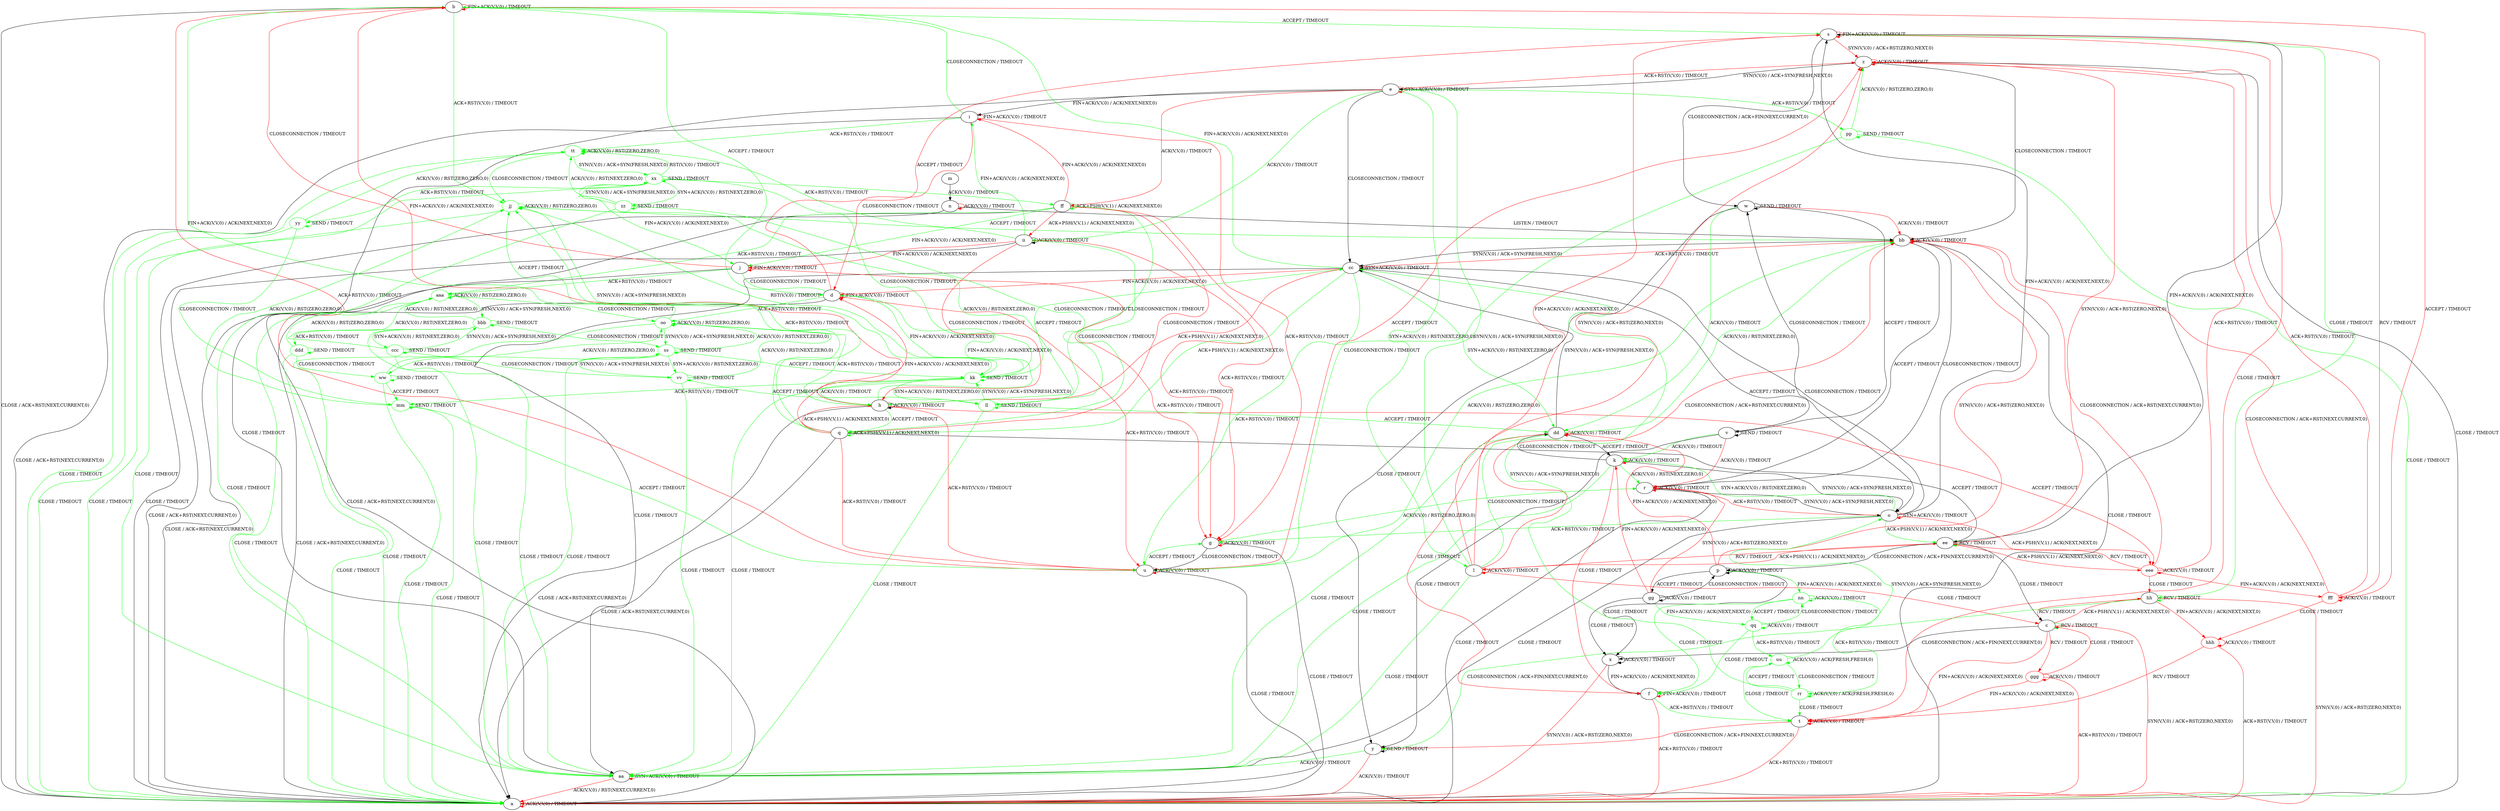 digraph "" {
	graph ["Incoming time"=1.0693864822387695,
		"Outgoing time"=10.327541828155518,
		Output="{'States': 60, 'Transitions': 945, 'Filename': '../results/tcp/TCP_Windows8_Server-TCP_FreeBSD_Server-yices-1.dot'}",
		Reference="{'States': 39, 'Transitions': 495, 'Filename': '../subjects/tcp/TCP_Windows8_Server.dot'}",
		Solver=yices,
		Updated="{'States': 56, 'Transitions': 716, 'Filename': '../subjects/tcp/TCP_FreeBSD_Server.dot'}",
		"f-measure"=0.4393063583815029,
		precision=0.3715083798882682,
		recall=0.5373737373737374
	];
	a -> a [key=0,
	color=red,
	label="ACK(V,V,0) / TIMEOUT"];
b -> a [key=0,
label="CLOSE / ACK+RST(NEXT,CURRENT,0)"];
b -> b [key=0,
color=red,
label="FIN+ACK(V,V,0) / TIMEOUT"];
b -> s [key=0,
color=green,
label="ACCEPT / TIMEOUT"];
b -> u [key=0,
color=red,
label="ACK+RST(V,V,0) / TIMEOUT"];
jj [color=green];
b -> jj [key=0,
color=green,
label="ACK+RST(V,V,0) / TIMEOUT"];
fff [color=red];
b -> fff [key=0,
color=red,
label="ACCEPT / TIMEOUT"];
c -> a [key=0,
color=red,
label="SYN(V,V,0) / ACK+RST(ZERO,NEXT,0)"];
c -> c [key=0,
color=green,
label="RCV / TIMEOUT"];
c -> t [key=0,
color=red,
label="FIN+ACK(V,V,0) / ACK(NEXT,NEXT,0)"];
c -> x [key=0,
label="CLOSECONNECTION / ACK+FIN(NEXT,CURRENT,0)"];
c -> hh [key=0,
color=red,
label="ACK+PSH(V,V,1) / ACK(NEXT,NEXT,0)"];
ggg [color=red];
c -> ggg [key=0,
color=red,
label="RCV / TIMEOUT"];
d -> a [key=0,
label="CLOSE / ACK+RST(NEXT,CURRENT,0)"];
d -> b [key=0,
color=green,
label="ACCEPT / TIMEOUT"];
d -> d [key=0,
color=red,
label="FIN+ACK(V,V,0) / TIMEOUT"];
d -> s [key=0,
color=red,
label="ACCEPT / TIMEOUT"];
d -> u [key=0,
color=red,
label="ACK+RST(V,V,0) / TIMEOUT"];
oo [color=green];
d -> oo [key=0,
color=green,
label="ACK+RST(V,V,0) / TIMEOUT"];
e -> e [key=0,
color=red,
label="SYN+ACK(V,V,0) / TIMEOUT"];
e -> i [key=0,
label="FIN+ACK(V,V,0) / ACK(NEXT,NEXT,0)"];
e -> l [key=0,
color=green,
label="SYN+ACK(V,V,0) / RST(NEXT,ZERO,0)"];
e -> z [key=0,
color=red,
label="ACK+RST(V,V,0) / TIMEOUT"];
e -> aa [key=0,
label="CLOSE / TIMEOUT"];
e -> cc [key=0,
label="CLOSECONNECTION / TIMEOUT"];
e -> ff [key=0,
color=red,
label="ACK(V,V,0) / TIMEOUT"];
e -> ii [key=0,
color=green,
label="ACK(V,V,0) / TIMEOUT"];
pp [color=green];
e -> pp [key=0,
color=green,
label="ACK+RST(V,V,0) / TIMEOUT"];
f -> a [key=0,
color=red,
label="ACK+RST(V,V,0) / TIMEOUT"];
f -> f [key=0,
color=red,
label="FIN+ACK(V,V,0) / TIMEOUT"];
f -> t [key=0,
color=green,
label="ACK+RST(V,V,0) / TIMEOUT"];
g -> a [key=0,
label="CLOSE / TIMEOUT"];
g -> g [key=0,
color=red,
label="ACK(V,V,0) / TIMEOUT"];
g -> r [key=0,
color=green,
label="ACK(V,V,0) / RST(ZERO,ZERO,0)"];
g -> u [key=0,
label="CLOSECONNECTION / TIMEOUT"];
h -> a [key=0,
label="CLOSE / ACK+RST(NEXT,CURRENT,0)"];
h -> b [key=0,
color=red,
label="FIN+ACK(V,V,0) / ACK(NEXT,NEXT,0)"];
h -> d [key=0,
color=green,
label="FIN+ACK(V,V,0) / ACK(NEXT,NEXT,0)"];
h -> h [key=0,
label="ACK(V,V,0) / TIMEOUT"];
h -> q [key=0,
color=green,
label="ACCEPT / TIMEOUT"];
h -> u [key=0,
color=red,
label="ACK+RST(V,V,0) / TIMEOUT"];
h -> oo [key=0,
color=green,
label="ACK+RST(V,V,0) / TIMEOUT"];
eee [color=red];
h -> eee [key=0,
color=red,
label="ACCEPT / TIMEOUT"];
i -> a [key=0,
label="CLOSE / ACK+RST(NEXT,CURRENT,0)"];
i -> b [key=0,
color=green,
label="CLOSECONNECTION / TIMEOUT"];
i -> d [key=0,
color=red,
label="CLOSECONNECTION / TIMEOUT"];
i -> g [key=0,
color=red,
label="ACK+RST(V,V,0) / TIMEOUT"];
i -> i [key=0,
color=red,
label="FIN+ACK(V,V,0) / TIMEOUT"];
tt [color=green];
i -> tt [key=0,
color=green,
label="ACK+RST(V,V,0) / TIMEOUT"];
j -> a [key=0,
label="CLOSE / ACK+RST(NEXT,CURRENT,0)"];
j -> b [key=0,
color=red,
label="CLOSECONNECTION / TIMEOUT"];
j -> d [key=0,
color=green,
label="CLOSECONNECTION / TIMEOUT"];
j -> g [key=0,
color=red,
label="ACK+RST(V,V,0) / TIMEOUT"];
j -> j [key=0,
color=red,
label="FIN+ACK(V,V,0) / TIMEOUT"];
aaa [color=green];
j -> aaa [key=0,
color=green,
label="ACK+RST(V,V,0) / TIMEOUT"];
k -> f [key=0,
color=red,
label="CLOSE / TIMEOUT"];
k -> k [key=0,
color=red,
label="ACK(V,V,0) / TIMEOUT"];
k -> o [key=0,
label="SYN(V,V,0) / ACK+SYN(FRESH,NEXT,0)"];
k -> r [key=0,
color=green,
label="ACK(V,V,0) / RST(NEXT,ZERO,0)"];
k -> aa [key=0,
color=green,
label="CLOSE / TIMEOUT"];
k -> dd [key=0,
label="CLOSECONNECTION / TIMEOUT"];
l -> c [key=0,
color=red,
label="CLOSE / TIMEOUT"];
l -> e [key=0,
color=green,
label="SYN(V,V,0) / ACK+SYN(FRESH,NEXT,0)"];
l -> l [key=0,
color=red,
label="ACK(V,V,0) / TIMEOUT"];
l -> s [key=0,
color=red,
label="FIN+ACK(V,V,0) / ACK(NEXT,NEXT,0)"];
l -> z [key=0,
color=red,
label="SYN(V,V,0) / ACK+RST(ZERO,NEXT,0)"];
l -> aa [key=0,
color=green,
label="CLOSE / TIMEOUT"];
l -> bb [key=0,
color=red,
label="CLOSECONNECTION / ACK+RST(NEXT,CURRENT,0)"];
l -> dd [key=0,
color=green,
label="CLOSECONNECTION / TIMEOUT"];
l -> ee [key=0,
color=red,
label="ACK+PSH(V,V,1) / ACK(NEXT,NEXT,0)"];
m -> n [key=0];
n -> a [key=0,
label="CLOSE / TIMEOUT"];
n -> n [key=0,
color=red,
label="ACK(V,V,0) / TIMEOUT"];
n -> bb [key=0,
label="LISTEN / TIMEOUT"];
o -> g [key=0,
color=green,
label="ACK+RST(V,V,0) / TIMEOUT"];
o -> k [key=0,
color=green,
label="SYN+ACK(V,V,0) / RST(NEXT,ZERO,0)"];
o -> o [key=0,
color=red,
label="SYN+ACK(V,V,0) / TIMEOUT"];
o -> r [key=0,
color=red,
label="ACK+RST(V,V,0) / TIMEOUT"];
o -> s [key=0,
label="FIN+ACK(V,V,0) / ACK(NEXT,NEXT,0)"];
o -> aa [key=0,
label="CLOSE / TIMEOUT"];
o -> cc [key=0,
label="CLOSECONNECTION / TIMEOUT"];
o -> ee [key=0,
color=green,
label="ACK+PSH(V,V,1) / ACK(NEXT,NEXT,0)"];
o -> eee [key=0,
color=red,
label="ACK+PSH(V,V,1) / ACK(NEXT,NEXT,0)"];
p -> p [key=0,
label="ACK(V,V,0) / TIMEOUT"];
p -> x [key=0,
label="CLOSE / TIMEOUT"];
p -> bb [key=0,
color=red,
label="SYN(V,V,0) / ACK+RST(ZERO,NEXT,0)"];
p -> dd [key=0,
color=red,
label="FIN+ACK(V,V,0) / ACK(NEXT,NEXT,0)"];
p -> gg [key=0,
label="ACCEPT / TIMEOUT"];
nn [color=green];
p -> nn [key=0,
color=green,
label="FIN+ACK(V,V,0) / ACK(NEXT,NEXT,0)"];
q -> a [key=0,
label="CLOSE / ACK+RST(NEXT,CURRENT,0)"];
q -> b [key=0,
color=green,
label="FIN+ACK(V,V,0) / ACK(NEXT,NEXT,0)"];
q -> d [key=0,
color=red,
label="FIN+ACK(V,V,0) / ACK(NEXT,NEXT,0)"];
q -> h [key=0,
color=red,
label="ACK+PSH(V,V,1) / ACK(NEXT,NEXT,0)"];
q -> q [key=0,
color=green,
label="ACK+PSH(V,V,1) / ACK(NEXT,NEXT,0)"];
q -> u [key=0,
color=red,
label="ACK+RST(V,V,0) / TIMEOUT"];
q -> ee [key=0,
label="ACCEPT / TIMEOUT"];
q -> jj [key=0,
color=green,
label="ACK+RST(V,V,0) / TIMEOUT"];
r -> a [key=0,
label="CLOSE / TIMEOUT"];
r -> o [key=0,
label="SYN(V,V,0) / ACK+SYN(FRESH,NEXT,0)"];
r -> r [key=0,
color=red,
label="ACK(V,V,0) / TIMEOUT"];
r -> bb [key=0,
label="CLOSECONNECTION / TIMEOUT"];
s -> s [key=0,
color=red,
label="FIN+ACK(V,V,0) / TIMEOUT"];
s -> t [key=0,
color=red,
label="CLOSE / TIMEOUT"];
s -> w [key=0,
label="CLOSECONNECTION / ACK+FIN(NEXT,CURRENT,0)"];
s -> z [key=0,
color=red,
label="SYN(V,V,0) / ACK+RST(ZERO,NEXT,0)"];
s -> hh [key=0,
color=green,
label="CLOSE / TIMEOUT"];
t -> a [key=0,
color=red,
label="ACK+RST(V,V,0) / TIMEOUT"];
t -> t [key=0,
color=red,
label="ACK(V,V,0) / TIMEOUT"];
t -> y [key=0,
color=red,
label="CLOSECONNECTION / ACK+FIN(NEXT,CURRENT,0)"];
u -> a [key=0,
label="CLOSE / TIMEOUT"];
u -> g [key=0,
color=green,
label="ACCEPT / TIMEOUT"];
u -> u [key=0,
color=red,
label="ACK(V,V,0) / TIMEOUT"];
u -> z [key=0,
color=red,
label="ACCEPT / TIMEOUT"];
u -> bb [key=0,
color=green,
label="ACK(V,V,0) / RST(ZERO,ZERO,0)"];
v -> k [key=0,
color=green,
label="ACK(V,V,0) / TIMEOUT"];
v -> r [key=0,
color=red,
label="ACK(V,V,0) / TIMEOUT"];
v -> v [key=0,
label="SEND / TIMEOUT"];
v -> w [key=0,
label="CLOSECONNECTION / TIMEOUT"];
v -> y [key=0,
label="CLOSE / TIMEOUT"];
w -> v [key=0,
label="ACCEPT / TIMEOUT"];
w -> w [key=0,
label="SEND / TIMEOUT"];
w -> y [key=0,
label="CLOSE / TIMEOUT"];
w -> bb [key=0,
color=red,
label="ACK(V,V,0) / TIMEOUT"];
w -> dd [key=0,
color=green,
label="ACK(V,V,0) / TIMEOUT"];
x -> a [key=0,
color=red,
label="SYN(V,V,0) / ACK+RST(ZERO,NEXT,0)"];
x -> f [key=0,
label="FIN+ACK(V,V,0) / ACK(NEXT,NEXT,0)"];
x -> x [key=0,
label="ACK(V,V,0) / TIMEOUT"];
y -> a [key=0,
color=red,
label="ACK(V,V,0) / TIMEOUT"];
y -> y [key=0,
label="SEND / TIMEOUT"];
y -> aa [key=0,
color=green,
label="ACK(V,V,0) / TIMEOUT"];
z -> a [key=0,
label="CLOSE / TIMEOUT"];
z -> e [key=0,
label="SYN(V,V,0) / ACK+SYN(FRESH,NEXT,0)"];
z -> z [key=0,
color=red,
label="ACK(V,V,0) / TIMEOUT"];
z -> bb [key=0,
label="CLOSECONNECTION / TIMEOUT"];
aa -> a [key=0,
color=red,
label="ACK(V,V,0) / RST(NEXT,CURRENT,0)"];
aa -> aa [key=0,
color=red,
label="SYN+ACK(V,V,0) / TIMEOUT"];
bb -> a [key=0,
label="CLOSE / TIMEOUT"];
bb -> r [key=0,
label="ACCEPT / TIMEOUT"];
bb -> bb [key=0,
color=red,
label="ACK(V,V,0) / TIMEOUT"];
bb -> cc [key=0,
label="SYN(V,V,0) / ACK+SYN(FRESH,NEXT,0)"];
cc -> b [key=0,
color=green,
label="FIN+ACK(V,V,0) / ACK(NEXT,NEXT,0)"];
cc -> d [key=0,
color=red,
label="FIN+ACK(V,V,0) / ACK(NEXT,NEXT,0)"];
cc -> h [key=0,
color=red,
label="ACK+PSH(V,V,1) / ACK(NEXT,NEXT,0)"];
cc -> o [key=0,
label="ACCEPT / TIMEOUT"];
cc -> q [key=0,
color=green,
label="ACK+PSH(V,V,1) / ACK(NEXT,NEXT,0)"];
cc -> u [key=0,
color=green,
label="ACK+RST(V,V,0) / TIMEOUT"];
cc -> aa [key=0,
label="CLOSE / TIMEOUT"];
cc -> bb [key=0,
color=red,
label="ACK+RST(V,V,0) / TIMEOUT"];
cc -> cc [key=0,
color=red,
label="SYN+ACK(V,V,0) / TIMEOUT"];
cc -> dd [key=0,
color=green,
label="SYN+ACK(V,V,0) / RST(NEXT,ZERO,0)"];
dd -> f [key=0,
color=red,
label="CLOSE / TIMEOUT"];
dd -> k [key=0,
label="ACCEPT / TIMEOUT"];
dd -> aa [key=0,
color=green,
label="CLOSE / TIMEOUT"];
dd -> bb [key=0,
color=green,
label="ACK(V,V,0) / RST(NEXT,ZERO,0)"];
dd -> cc [key=0,
label="SYN(V,V,0) / ACK+SYN(FRESH,NEXT,0)"];
dd -> dd [key=0,
color=red,
label="ACK(V,V,0) / TIMEOUT"];
ee -> c [key=0,
label="CLOSE / TIMEOUT"];
ee -> l [key=0,
color=red,
label="RCV / TIMEOUT"];
ee -> p [key=0,
label="CLOSECONNECTION / ACK+FIN(NEXT,CURRENT,0)"];
ee -> s [key=0,
label="FIN+ACK(V,V,0) / ACK(NEXT,NEXT,0)"];
ee -> z [key=0,
color=red,
label="SYN(V,V,0) / ACK+RST(ZERO,NEXT,0)"];
ee -> ee [key=0,
color=green,
label="RCV / TIMEOUT"];
ee -> eee [key=0,
color=red,
label="ACK+PSH(V,V,1) / ACK(NEXT,NEXT,0)"];
ff -> a [key=0,
label="CLOSE / ACK+RST(NEXT,CURRENT,0)"];
ff -> g [key=0,
color=red,
label="ACK+RST(V,V,0) / TIMEOUT"];
ff -> h [key=0,
color=green,
label="CLOSECONNECTION / TIMEOUT"];
ff -> i [key=0,
color=red,
label="FIN+ACK(V,V,0) / ACK(NEXT,NEXT,0)"];
ff -> j [key=0,
color=green,
label="FIN+ACK(V,V,0) / ACK(NEXT,NEXT,0)"];
ff -> q [key=0,
color=red,
label="CLOSECONNECTION / TIMEOUT"];
ff -> ff [key=0,
color=green,
label="ACK+PSH(V,V,1) / ACK(NEXT,NEXT,0)"];
ff -> ii [key=0,
color=red,
label="ACK+PSH(V,V,1) / ACK(NEXT,NEXT,0)"];
ff -> aaa [key=0,
color=green,
label="ACK+RST(V,V,0) / TIMEOUT"];
gg -> k [key=0,
color=red,
label="FIN+ACK(V,V,0) / ACK(NEXT,NEXT,0)"];
gg -> p [key=0,
label="CLOSECONNECTION / TIMEOUT"];
gg -> r [key=0,
color=red,
label="SYN(V,V,0) / ACK+RST(ZERO,NEXT,0)"];
gg -> x [key=0,
label="CLOSE / TIMEOUT"];
gg -> gg [key=0,
label="ACK(V,V,0) / TIMEOUT"];
qq [color=green];
gg -> qq [key=0,
color=green,
label="FIN+ACK(V,V,0) / ACK(NEXT,NEXT,0)"];
hh -> a [key=0,
color=red,
label="SYN(V,V,0) / ACK+RST(ZERO,NEXT,0)"];
hh -> c [key=0,
color=red,
label="RCV / TIMEOUT"];
hh -> y [key=0,
color=green,
label="CLOSECONNECTION / ACK+FIN(NEXT,CURRENT,0)"];
hh -> hh [key=0,
color=green,
label="RCV / TIMEOUT"];
hhh [color=red];
hh -> hhh [key=0,
color=red,
label="FIN+ACK(V,V,0) / ACK(NEXT,NEXT,0)"];
ii -> a [key=0,
label="CLOSE / ACK+RST(NEXT,CURRENT,0)"];
ii -> g [key=0,
color=red,
label="ACK+RST(V,V,0) / TIMEOUT"];
ii -> h [key=0,
color=red,
label="CLOSECONNECTION / TIMEOUT"];
ii -> i [key=0,
color=green,
label="FIN+ACK(V,V,0) / ACK(NEXT,NEXT,0)"];
ii -> j [key=0,
color=red,
label="FIN+ACK(V,V,0) / ACK(NEXT,NEXT,0)"];
ii -> q [key=0,
color=green,
label="CLOSECONNECTION / TIMEOUT"];
ii -> ii [key=0,
label="ACK(V,V,0) / TIMEOUT"];
ii -> tt [key=0,
color=green,
label="ACK+RST(V,V,0) / TIMEOUT"];
jj -> a [key=0,
color=green,
label="CLOSE / TIMEOUT"];
jj -> bb [key=0,
color=green,
label="ACCEPT / TIMEOUT"];
jj -> jj [key=0,
color=green,
label="ACK(V,V,0) / RST(ZERO,ZERO,0)"];
kk [color=green];
jj -> kk [key=0,
color=green,
label="SYN(V,V,0) / ACK+SYN(FRESH,NEXT,0)"];
kk -> d [key=0,
color=green,
label="FIN+ACK(V,V,0) / ACK(NEXT,NEXT,0)"];
kk -> h [key=0,
color=green,
label="ACK(V,V,0) / TIMEOUT"];
kk -> aa [key=0,
color=green,
label="CLOSE / TIMEOUT"];
kk -> cc [key=0,
color=green,
label="ACCEPT / TIMEOUT"];
kk -> jj [key=0,
color=green,
label="RST(V,V,0) / TIMEOUT"];
kk -> kk [key=0,
color=green,
label="SEND / TIMEOUT"];
ll [color=green];
kk -> ll [key=0,
color=green,
label="SYN+ACK(V,V,0) / RST(NEXT,ZERO,0)"];
mm [color=green];
kk -> mm [key=0,
color=green,
label="ACK+RST(V,V,0) / TIMEOUT"];
ll -> aa [key=0,
color=green,
label="CLOSE / TIMEOUT"];
ll -> dd [key=0,
color=green,
label="ACCEPT / TIMEOUT"];
ll -> jj [key=0,
color=green,
label="ACK(V,V,0) / RST(NEXT,ZERO,0)"];
ll -> kk [key=0,
color=green,
label="SYN(V,V,0) / ACK+SYN(FRESH,NEXT,0)"];
ll -> ll [key=0,
color=green,
label="SEND / TIMEOUT"];
mm -> a [key=0,
color=green,
label="CLOSE / TIMEOUT"];
mm -> u [key=0,
color=green,
label="ACCEPT / TIMEOUT"];
mm -> jj [key=0,
color=green,
label="ACK(V,V,0) / RST(ZERO,ZERO,0)"];
mm -> mm [key=0,
color=green,
label="SEND / TIMEOUT"];
nn -> f [key=0,
color=green,
label="CLOSE / TIMEOUT"];
nn -> nn [key=0,
color=green,
label="ACK(V,V,0) / TIMEOUT"];
nn -> qq [key=0,
color=green,
label="ACCEPT / TIMEOUT"];
rr [color=green];
nn -> rr [key=0,
color=green,
label="ACK+RST(V,V,0) / TIMEOUT"];
oo -> a [key=0,
color=green,
label="CLOSE / TIMEOUT"];
oo -> jj [key=0,
color=green,
label="ACCEPT / TIMEOUT"];
oo -> oo [key=0,
color=green,
label="ACK(V,V,0) / RST(ZERO,ZERO,0)"];
ss [color=green];
oo -> ss [key=0,
color=green,
label="SYN(V,V,0) / ACK+SYN(FRESH,NEXT,0)"];
pp -> a [key=0,
color=green,
label="CLOSE / TIMEOUT"];
pp -> u [key=0,
color=green,
label="CLOSECONNECTION / TIMEOUT"];
pp -> z [key=0,
color=green,
label="ACK(V,V,0) / RST(ZERO,ZERO,0)"];
pp -> pp [key=0,
color=green,
label="SEND / TIMEOUT"];
qq -> f [key=0,
color=green,
label="CLOSE / TIMEOUT"];
qq -> nn [key=0,
color=green,
label="CLOSECONNECTION / TIMEOUT"];
qq -> qq [key=0,
color=green,
label="ACK(V,V,0) / TIMEOUT"];
uu [color=green];
qq -> uu [key=0,
color=green,
label="ACK+RST(V,V,0) / TIMEOUT"];
rr -> t [key=0,
color=green,
label="CLOSE / TIMEOUT"];
rr -> cc [key=0,
color=green,
label="SYN(V,V,0) / ACK+SYN(FRESH,NEXT,0)"];
rr -> rr [key=0,
color=green,
label="ACK(V,V,0) / ACK(FRESH,FRESH,0)"];
rr -> uu [key=0,
color=green,
label="ACCEPT / TIMEOUT"];
ss -> aa [key=0,
color=green,
label="CLOSE / TIMEOUT"];
ss -> kk [key=0,
color=green,
label="ACCEPT / TIMEOUT"];
ss -> oo [key=0,
color=green,
label="ACK(V,V,0) / RST(NEXT,ZERO,0)"];
ss -> ss [key=0,
color=green,
label="SEND / TIMEOUT"];
vv [color=green];
ss -> vv [key=0,
color=green,
label="SYN+ACK(V,V,0) / RST(NEXT,ZERO,0)"];
ww [color=green];
ss -> ww [key=0,
color=green,
label="ACK+RST(V,V,0) / TIMEOUT"];
tt -> a [key=0,
color=green,
label="CLOSE / TIMEOUT"];
tt -> jj [key=0,
color=green,
label="CLOSECONNECTION / TIMEOUT"];
tt -> tt [key=0,
color=green,
label="ACK(V,V,0) / RST(ZERO,ZERO,0)"];
xx [color=green];
tt -> xx [key=0,
color=green,
label="SYN(V,V,0) / ACK+SYN(FRESH,NEXT,0)"];
uu -> o [key=0,
color=green,
label="SYN(V,V,0) / ACK+SYN(FRESH,NEXT,0)"];
uu -> t [key=0,
color=green,
label="CLOSE / TIMEOUT"];
uu -> rr [key=0,
color=green,
label="CLOSECONNECTION / TIMEOUT"];
uu -> uu [key=0,
color=green,
label="ACK(V,V,0) / ACK(FRESH,FRESH,0)"];
vv -> aa [key=0,
color=green,
label="CLOSE / TIMEOUT"];
vv -> ll [key=0,
color=green,
label="ACCEPT / TIMEOUT"];
vv -> oo [key=0,
color=green,
label="ACK(V,V,0) / RST(NEXT,ZERO,0)"];
vv -> ss [key=0,
color=green,
label="SYN(V,V,0) / ACK+SYN(FRESH,NEXT,0)"];
vv -> vv [key=0,
color=green,
label="SEND / TIMEOUT"];
ww -> a [key=0,
color=green,
label="CLOSE / TIMEOUT"];
ww -> mm [key=0,
color=green,
label="ACCEPT / TIMEOUT"];
ww -> oo [key=0,
color=green,
label="ACK(V,V,0) / RST(ZERO,ZERO,0)"];
ww -> ww [key=0,
color=green,
label="SEND / TIMEOUT"];
xx -> j [key=0,
color=green,
label="FIN+ACK(V,V,0) / ACK(NEXT,NEXT,0)"];
xx -> aa [key=0,
color=green,
label="CLOSE / TIMEOUT"];
xx -> ff [key=0,
color=green,
label="ACK(V,V,0) / TIMEOUT"];
xx -> kk [key=0,
color=green,
label="CLOSECONNECTION / TIMEOUT"];
xx -> tt [key=0,
color=green,
label="RST(V,V,0) / TIMEOUT"];
xx -> xx [key=0,
color=green,
label="SEND / TIMEOUT"];
yy [color=green];
xx -> yy [key=0,
color=green,
label="ACK+RST(V,V,0) / TIMEOUT"];
zz [color=green];
xx -> zz [key=0,
color=green,
label="SYN+ACK(V,V,0) / RST(NEXT,ZERO,0)"];
yy -> a [key=0,
color=green,
label="CLOSE / TIMEOUT"];
yy -> mm [key=0,
color=green,
label="CLOSECONNECTION / TIMEOUT"];
yy -> tt [key=0,
color=green,
label="ACK(V,V,0) / RST(ZERO,ZERO,0)"];
yy -> yy [key=0,
color=green,
label="SEND / TIMEOUT"];
zz -> aa [key=0,
color=green,
label="CLOSE / TIMEOUT"];
zz -> ll [key=0,
color=green,
label="CLOSECONNECTION / TIMEOUT"];
zz -> tt [key=0,
color=green,
label="ACK(V,V,0) / RST(NEXT,ZERO,0)"];
zz -> xx [key=0,
color=green,
label="SYN(V,V,0) / ACK+SYN(FRESH,NEXT,0)"];
zz -> zz [key=0,
color=green,
label="SEND / TIMEOUT"];
aaa -> a [key=0,
color=green,
label="CLOSE / TIMEOUT"];
aaa -> oo [key=0,
color=green,
label="CLOSECONNECTION / TIMEOUT"];
aaa -> aaa [key=0,
color=green,
label="ACK(V,V,0) / RST(ZERO,ZERO,0)"];
bbb [color=green];
aaa -> bbb [key=0,
color=green,
label="SYN(V,V,0) / ACK+SYN(FRESH,NEXT,0)"];
bbb -> aa [key=0,
color=green,
label="CLOSE / TIMEOUT"];
bbb -> ss [key=0,
color=green,
label="CLOSECONNECTION / TIMEOUT"];
bbb -> aaa [key=0,
color=green,
label="ACK(V,V,0) / RST(NEXT,ZERO,0)"];
bbb -> bbb [key=0,
color=green,
label="SEND / TIMEOUT"];
ccc [color=green];
bbb -> ccc [key=0,
color=green,
label="SYN+ACK(V,V,0) / RST(NEXT,ZERO,0)"];
ddd [color=green];
bbb -> ddd [key=0,
color=green,
label="ACK+RST(V,V,0) / TIMEOUT"];
ccc -> aa [key=0,
color=green,
label="CLOSE / TIMEOUT"];
ccc -> vv [key=0,
color=green,
label="CLOSECONNECTION / TIMEOUT"];
ccc -> aaa [key=0,
color=green,
label="ACK(V,V,0) / RST(NEXT,ZERO,0)"];
ccc -> bbb [key=0,
color=green,
label="SYN(V,V,0) / ACK+SYN(FRESH,NEXT,0)"];
ccc -> ccc [key=0,
color=green,
label="SEND / TIMEOUT"];
ddd -> a [key=0,
color=green,
label="CLOSE / TIMEOUT"];
ddd -> ww [key=0,
color=green,
label="CLOSECONNECTION / TIMEOUT"];
ddd -> aaa [key=0,
color=green,
label="ACK(V,V,0) / RST(ZERO,ZERO,0)"];
ddd -> ddd [key=0,
color=green,
label="SEND / TIMEOUT"];
eee -> z [key=0,
color=red,
label="ACK+RST(V,V,0) / TIMEOUT"];
eee -> bb [key=0,
color=red,
label="CLOSECONNECTION / ACK+RST(NEXT,CURRENT,0)"];
eee -> ee [key=0,
color=red,
label="RCV / TIMEOUT"];
eee -> hh [key=0,
color=red,
label="CLOSE / TIMEOUT"];
eee -> eee [key=0,
color=red,
label="ACK(V,V,0) / TIMEOUT"];
eee -> fff [key=0,
color=red,
label="FIN+ACK(V,V,0) / ACK(NEXT,NEXT,0)"];
fff -> s [key=0,
color=red,
label="RCV / TIMEOUT"];
fff -> z [key=0,
color=red,
label="ACK+RST(V,V,0) / TIMEOUT"];
fff -> bb [key=0,
color=red,
label="CLOSECONNECTION / ACK+RST(NEXT,CURRENT,0)"];
fff -> fff [key=0,
color=red,
label="ACK(V,V,0) / TIMEOUT"];
fff -> hhh [key=0,
color=red,
label="CLOSE / TIMEOUT"];
ggg -> a [key=0,
color=red,
label="ACK+RST(V,V,0) / TIMEOUT"];
ggg -> c [key=0,
color=red,
label="CLOSE / TIMEOUT"];
ggg -> t [key=0,
color=red,
label="FIN+ACK(V,V,0) / ACK(NEXT,NEXT,0)"];
ggg -> ggg [key=0,
color=red,
label="ACK(V,V,0) / TIMEOUT"];
hhh -> a [key=0,
color=red,
label="ACK+RST(V,V,0) / TIMEOUT"];
hhh -> t [key=0,
color=red,
label="RCV / TIMEOUT"];
hhh -> hhh [key=0,
color=red,
label="ACK(V,V,0) / TIMEOUT"];
}
